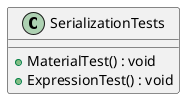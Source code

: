 @startuml
class SerializationTests {
    + MaterialTest() : void
    + ExpressionTest() : void
}
@enduml
